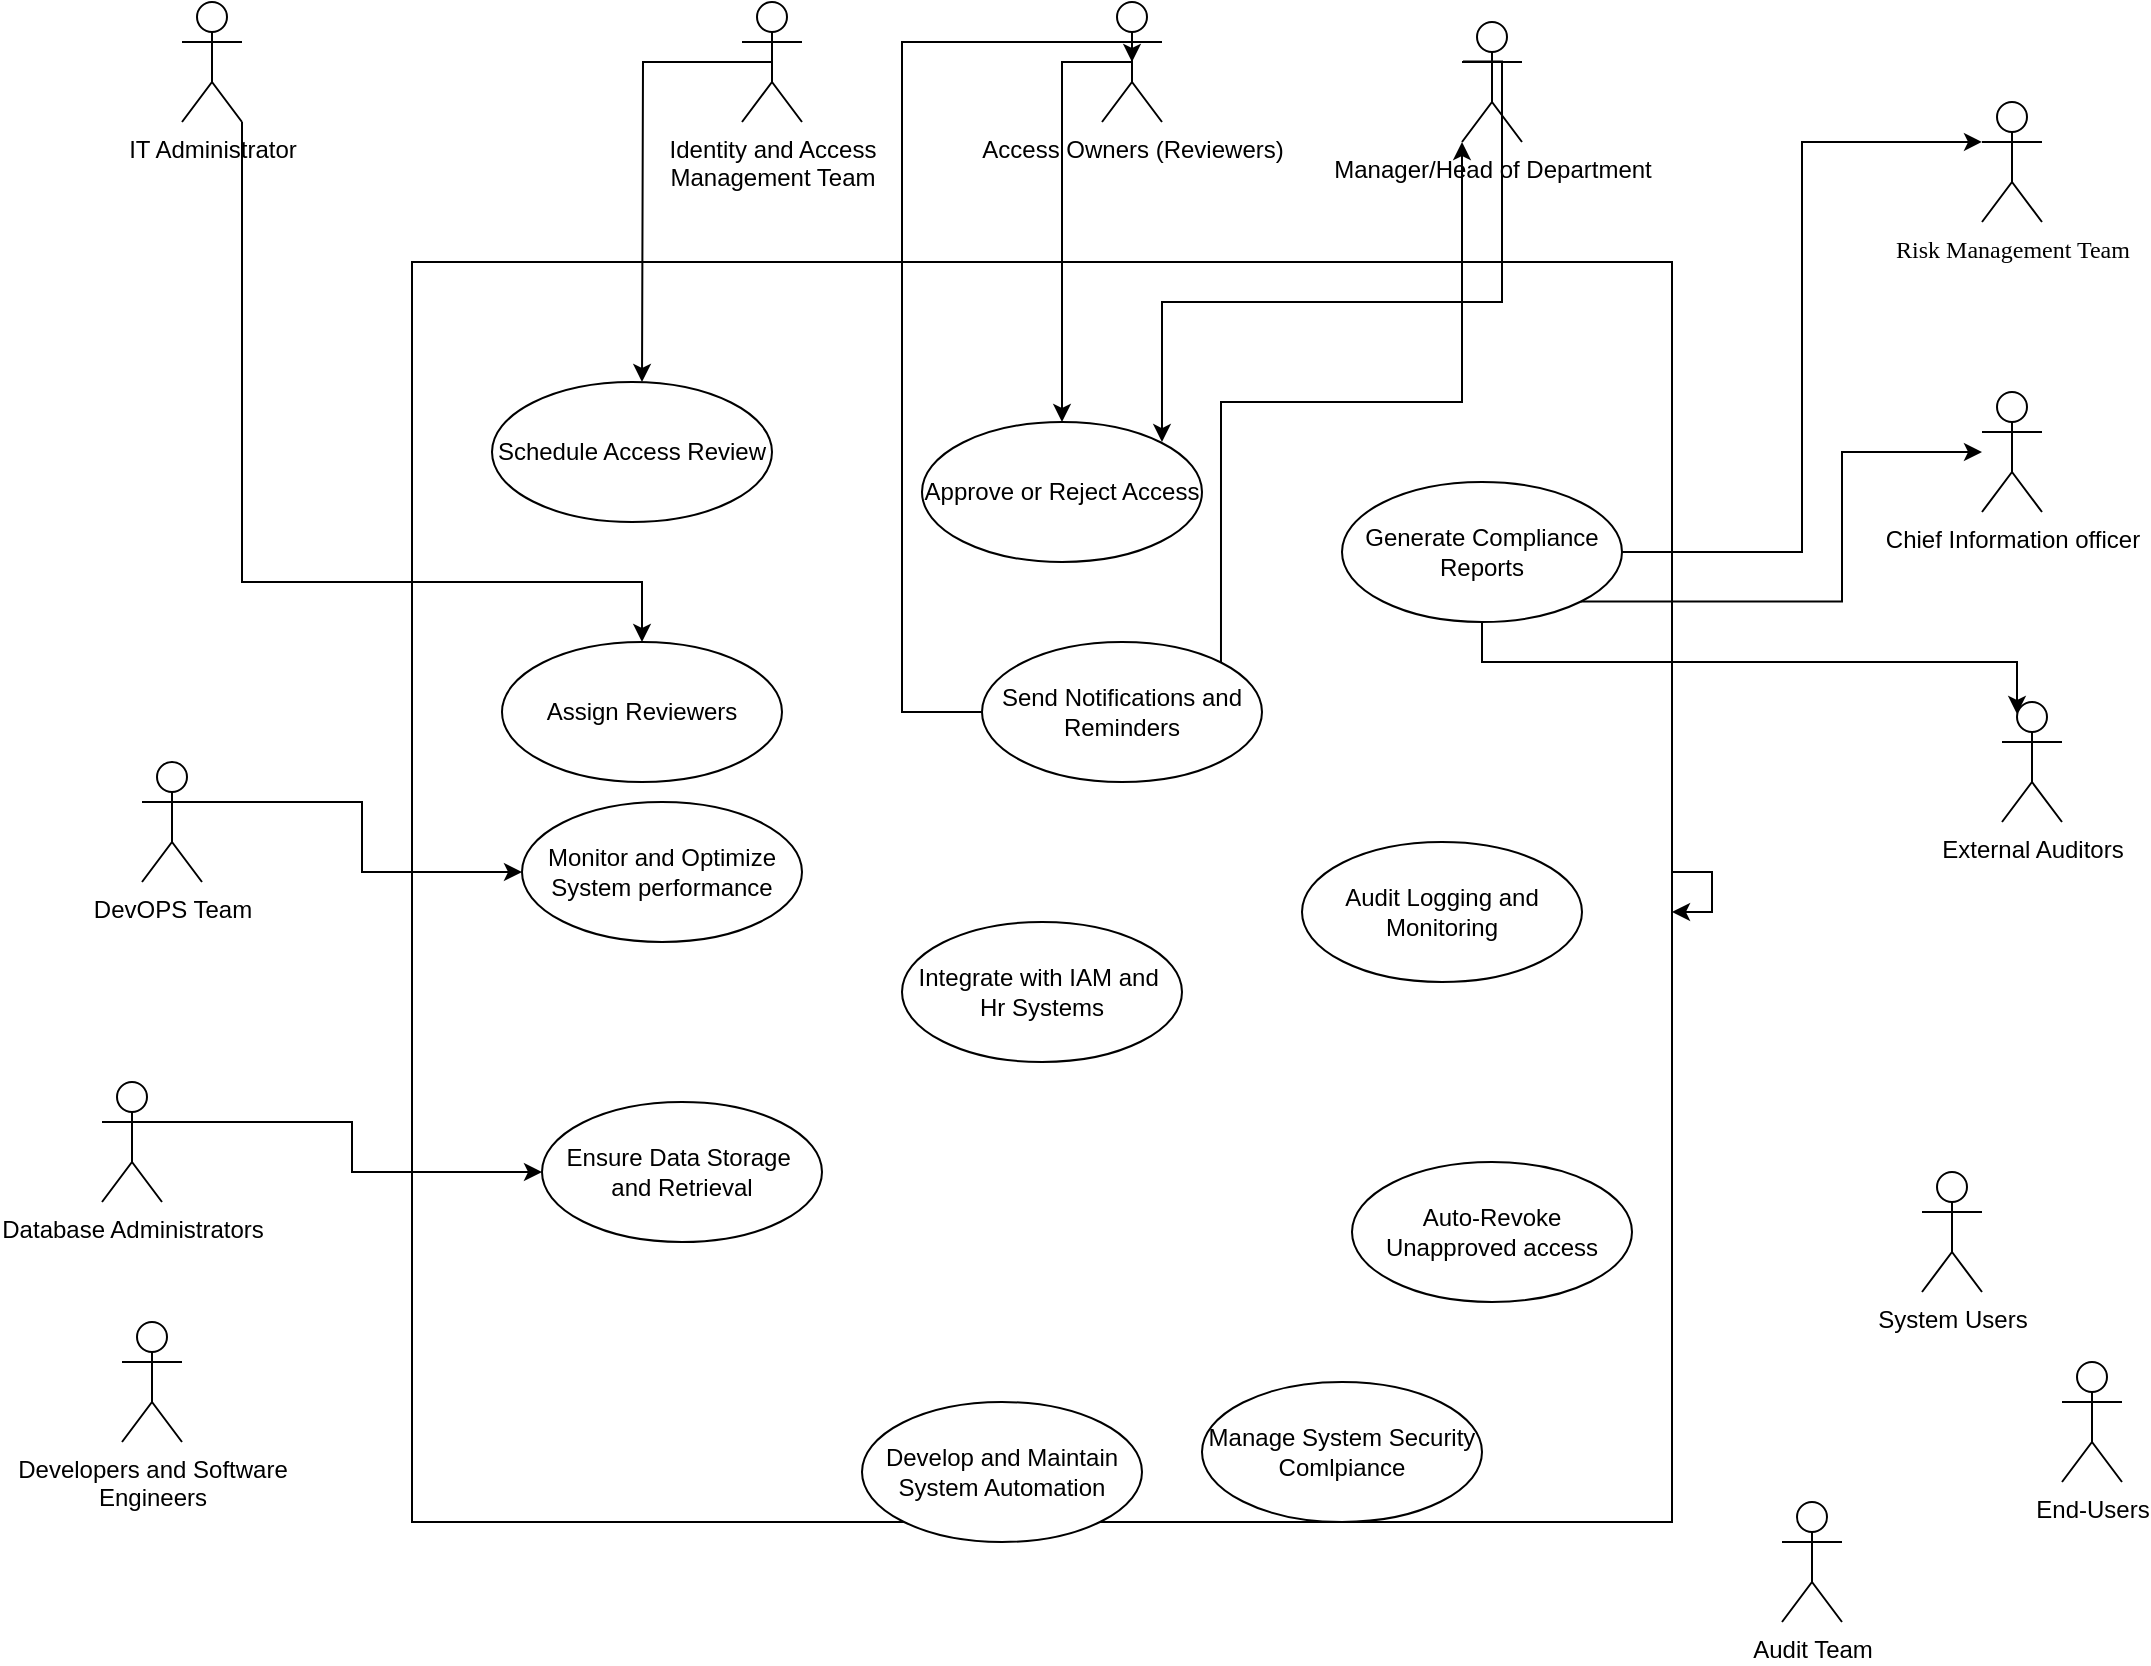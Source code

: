 <mxfile version="26.1.0">
  <diagram name="Page-1" id="Fkdy4l-2S9HuPJjAgvq9">
    <mxGraphModel dx="1434" dy="858" grid="1" gridSize="10" guides="1" tooltips="1" connect="1" arrows="1" fold="1" page="1" pageScale="1" pageWidth="850" pageHeight="1100" math="0" shadow="0">
      <root>
        <mxCell id="0" />
        <mxCell id="1" parent="0" />
        <mxCell id="a8vrUaEyxEgkCQSDoEBb-1" value="Risk Management Team" style="shape=umlActor;verticalLabelPosition=bottom;verticalAlign=top;html=1;fontFamily=Verdana;" vertex="1" parent="1">
          <mxGeometry x="1030" y="220" width="30" height="60" as="geometry" />
        </mxCell>
        <mxCell id="a8vrUaEyxEgkCQSDoEBb-2" value="" style="whiteSpace=wrap;html=1;aspect=fixed;" vertex="1" parent="1">
          <mxGeometry x="245" y="300" width="630" height="630" as="geometry" />
        </mxCell>
        <mxCell id="a8vrUaEyxEgkCQSDoEBb-48" style="edgeStyle=orthogonalEdgeStyle;rounded=0;orthogonalLoop=1;jettySize=auto;html=1;exitX=1;exitY=1;exitDx=0;exitDy=0;exitPerimeter=0;" edge="1" parent="1" source="a8vrUaEyxEgkCQSDoEBb-3" target="a8vrUaEyxEgkCQSDoEBb-36">
          <mxGeometry relative="1" as="geometry">
            <Array as="points">
              <mxPoint x="160" y="460" />
              <mxPoint x="360" y="460" />
            </Array>
          </mxGeometry>
        </mxCell>
        <mxCell id="a8vrUaEyxEgkCQSDoEBb-3" value="IT Administrator" style="shape=umlActor;verticalLabelPosition=bottom;verticalAlign=top;html=1;outlineConnect=0;" vertex="1" parent="1">
          <mxGeometry x="130" y="170" width="30" height="60" as="geometry" />
        </mxCell>
        <mxCell id="a8vrUaEyxEgkCQSDoEBb-47" style="edgeStyle=orthogonalEdgeStyle;rounded=0;orthogonalLoop=1;jettySize=auto;html=1;exitX=0.5;exitY=0.5;exitDx=0;exitDy=0;exitPerimeter=0;" edge="1" parent="1" source="a8vrUaEyxEgkCQSDoEBb-6">
          <mxGeometry relative="1" as="geometry">
            <mxPoint x="360" y="360" as="targetPoint" />
          </mxGeometry>
        </mxCell>
        <mxCell id="a8vrUaEyxEgkCQSDoEBb-6" value="Identity and Access&lt;div&gt;Management Team&lt;/div&gt;" style="shape=umlActor;verticalLabelPosition=bottom;verticalAlign=top;html=1;outlineConnect=0;" vertex="1" parent="1">
          <mxGeometry x="410" y="170" width="30" height="60" as="geometry" />
        </mxCell>
        <mxCell id="a8vrUaEyxEgkCQSDoEBb-7" value="Developers and Software&lt;div&gt;Engineers&lt;/div&gt;" style="shape=umlActor;verticalLabelPosition=bottom;verticalAlign=top;html=1;outlineConnect=0;" vertex="1" parent="1">
          <mxGeometry x="100" y="830" width="30" height="60" as="geometry" />
        </mxCell>
        <mxCell id="a8vrUaEyxEgkCQSDoEBb-65" style="edgeStyle=orthogonalEdgeStyle;rounded=0;orthogonalLoop=1;jettySize=auto;html=1;exitX=1;exitY=0.333;exitDx=0;exitDy=0;exitPerimeter=0;" edge="1" parent="1" source="a8vrUaEyxEgkCQSDoEBb-8" target="a8vrUaEyxEgkCQSDoEBb-35">
          <mxGeometry relative="1" as="geometry" />
        </mxCell>
        <mxCell id="a8vrUaEyxEgkCQSDoEBb-8" value="Database Administrators" style="shape=umlActor;verticalLabelPosition=bottom;verticalAlign=top;html=1;outlineConnect=0;" vertex="1" parent="1">
          <mxGeometry x="90" y="710" width="30" height="60" as="geometry" />
        </mxCell>
        <mxCell id="a8vrUaEyxEgkCQSDoEBb-9" value="External Auditors" style="shape=umlActor;verticalLabelPosition=bottom;verticalAlign=top;html=1;outlineConnect=0;" vertex="1" parent="1">
          <mxGeometry x="1040" y="520" width="30" height="60" as="geometry" />
        </mxCell>
        <mxCell id="a8vrUaEyxEgkCQSDoEBb-10" value="Chief Information officer" style="shape=umlActor;verticalLabelPosition=bottom;verticalAlign=top;html=1;outlineConnect=0;" vertex="1" parent="1">
          <mxGeometry x="1030" y="365" width="30" height="60" as="geometry" />
        </mxCell>
        <mxCell id="a8vrUaEyxEgkCQSDoEBb-64" style="edgeStyle=orthogonalEdgeStyle;rounded=0;orthogonalLoop=1;jettySize=auto;html=1;exitX=1;exitY=0.333;exitDx=0;exitDy=0;exitPerimeter=0;entryX=0;entryY=0.5;entryDx=0;entryDy=0;" edge="1" parent="1" source="a8vrUaEyxEgkCQSDoEBb-11" target="a8vrUaEyxEgkCQSDoEBb-41">
          <mxGeometry relative="1" as="geometry" />
        </mxCell>
        <mxCell id="a8vrUaEyxEgkCQSDoEBb-11" value="DevOPS Team" style="shape=umlActor;verticalLabelPosition=bottom;verticalAlign=top;html=1;outlineConnect=0;" vertex="1" parent="1">
          <mxGeometry x="110" y="550" width="30" height="60" as="geometry" />
        </mxCell>
        <mxCell id="a8vrUaEyxEgkCQSDoEBb-51" style="edgeStyle=orthogonalEdgeStyle;rounded=0;orthogonalLoop=1;jettySize=auto;html=1;exitX=0.5;exitY=0.5;exitDx=0;exitDy=0;exitPerimeter=0;" edge="1" parent="1" source="a8vrUaEyxEgkCQSDoEBb-12" target="a8vrUaEyxEgkCQSDoEBb-38">
          <mxGeometry relative="1" as="geometry">
            <Array as="points">
              <mxPoint x="570" y="200" />
            </Array>
          </mxGeometry>
        </mxCell>
        <mxCell id="a8vrUaEyxEgkCQSDoEBb-12" value="Access Owners (Reviewers)" style="shape=umlActor;verticalLabelPosition=bottom;verticalAlign=top;html=1;outlineConnect=0;" vertex="1" parent="1">
          <mxGeometry x="590" y="170" width="30" height="60" as="geometry" />
        </mxCell>
        <mxCell id="a8vrUaEyxEgkCQSDoEBb-13" value="Audit Team" style="shape=umlActor;verticalLabelPosition=bottom;verticalAlign=top;html=1;outlineConnect=0;" vertex="1" parent="1">
          <mxGeometry x="930" y="920" width="30" height="60" as="geometry" />
        </mxCell>
        <mxCell id="a8vrUaEyxEgkCQSDoEBb-56" style="edgeStyle=orthogonalEdgeStyle;rounded=0;orthogonalLoop=1;jettySize=auto;html=1;exitX=0;exitY=0.333;exitDx=0;exitDy=0;exitPerimeter=0;entryX=1;entryY=0;entryDx=0;entryDy=0;" edge="1" parent="1">
          <mxGeometry relative="1" as="geometry">
            <mxPoint x="770.5" y="199.75" as="sourcePoint" />
            <mxPoint x="619.997" y="390.001" as="targetPoint" />
            <Array as="points">
              <mxPoint x="790" y="200" />
              <mxPoint x="790" y="320" />
              <mxPoint x="620" y="320" />
            </Array>
          </mxGeometry>
        </mxCell>
        <mxCell id="a8vrUaEyxEgkCQSDoEBb-14" value="Manager/Head of Department" style="shape=umlActor;verticalLabelPosition=bottom;verticalAlign=top;html=1;outlineConnect=0;" vertex="1" parent="1">
          <mxGeometry x="770" y="180" width="30" height="60" as="geometry" />
        </mxCell>
        <mxCell id="a8vrUaEyxEgkCQSDoEBb-15" value="End-Users" style="shape=umlActor;verticalLabelPosition=bottom;verticalAlign=top;html=1;outlineConnect=0;" vertex="1" parent="1">
          <mxGeometry x="1070" y="850" width="30" height="60" as="geometry" />
        </mxCell>
        <mxCell id="a8vrUaEyxEgkCQSDoEBb-16" value="System Users" style="shape=umlActor;verticalLabelPosition=bottom;verticalAlign=top;html=1;outlineConnect=0;" vertex="1" parent="1">
          <mxGeometry x="1000" y="755" width="30" height="60" as="geometry" />
        </mxCell>
        <mxCell id="a8vrUaEyxEgkCQSDoEBb-30" value="Manage System Security&lt;br&gt;Comlpiance" style="ellipse;whiteSpace=wrap;html=1;" vertex="1" parent="1">
          <mxGeometry x="640" y="860" width="140" height="70" as="geometry" />
        </mxCell>
        <mxCell id="a8vrUaEyxEgkCQSDoEBb-59" style="edgeStyle=orthogonalEdgeStyle;rounded=0;orthogonalLoop=1;jettySize=auto;html=1;exitX=1;exitY=1;exitDx=0;exitDy=0;" edge="1" parent="1" source="a8vrUaEyxEgkCQSDoEBb-31" target="a8vrUaEyxEgkCQSDoEBb-10">
          <mxGeometry relative="1" as="geometry">
            <Array as="points">
              <mxPoint x="960" y="470" />
              <mxPoint x="960" y="395" />
            </Array>
          </mxGeometry>
        </mxCell>
        <mxCell id="a8vrUaEyxEgkCQSDoEBb-31" value="Generate Compliance Reports" style="ellipse;whiteSpace=wrap;html=1;" vertex="1" parent="1">
          <mxGeometry x="710" y="410" width="140" height="70" as="geometry" />
        </mxCell>
        <mxCell id="a8vrUaEyxEgkCQSDoEBb-33" value="Develop and Maintain&lt;br&gt;System Automation" style="ellipse;whiteSpace=wrap;html=1;" vertex="1" parent="1">
          <mxGeometry x="470" y="870" width="140" height="70" as="geometry" />
        </mxCell>
        <mxCell id="a8vrUaEyxEgkCQSDoEBb-34" value="Integrate with IAM and&amp;nbsp;&lt;div&gt;Hr Systems&lt;/div&gt;" style="ellipse;whiteSpace=wrap;html=1;" vertex="1" parent="1">
          <mxGeometry x="490" y="630" width="140" height="70" as="geometry" />
        </mxCell>
        <mxCell id="a8vrUaEyxEgkCQSDoEBb-35" value="Ensure Data Storage&amp;nbsp;&lt;div&gt;and Retrieval&lt;/div&gt;" style="ellipse;whiteSpace=wrap;html=1;" vertex="1" parent="1">
          <mxGeometry x="310" y="720" width="140" height="70" as="geometry" />
        </mxCell>
        <mxCell id="a8vrUaEyxEgkCQSDoEBb-36" value="Assign Reviewers" style="ellipse;whiteSpace=wrap;html=1;" vertex="1" parent="1">
          <mxGeometry x="290" y="490" width="140" height="70" as="geometry" />
        </mxCell>
        <mxCell id="a8vrUaEyxEgkCQSDoEBb-37" value="Schedule Access Review" style="ellipse;whiteSpace=wrap;html=1;" vertex="1" parent="1">
          <mxGeometry x="285" y="360" width="140" height="70" as="geometry" />
        </mxCell>
        <mxCell id="a8vrUaEyxEgkCQSDoEBb-38" value="Approve or Reject Access" style="ellipse;whiteSpace=wrap;html=1;" vertex="1" parent="1">
          <mxGeometry x="500" y="380" width="140" height="70" as="geometry" />
        </mxCell>
        <mxCell id="a8vrUaEyxEgkCQSDoEBb-39" value="Audit Logging and Monitoring" style="ellipse;whiteSpace=wrap;html=1;" vertex="1" parent="1">
          <mxGeometry x="690" y="590" width="140" height="70" as="geometry" />
        </mxCell>
        <mxCell id="a8vrUaEyxEgkCQSDoEBb-40" value="Auto-Revoke&lt;div&gt;Unapproved access&lt;/div&gt;" style="ellipse;whiteSpace=wrap;html=1;" vertex="1" parent="1">
          <mxGeometry x="715" y="750" width="140" height="70" as="geometry" />
        </mxCell>
        <mxCell id="a8vrUaEyxEgkCQSDoEBb-41" value="Monitor and Optimize System performance" style="ellipse;whiteSpace=wrap;html=1;" vertex="1" parent="1">
          <mxGeometry x="300" y="570" width="140" height="70" as="geometry" />
        </mxCell>
        <mxCell id="a8vrUaEyxEgkCQSDoEBb-61" style="edgeStyle=orthogonalEdgeStyle;rounded=0;orthogonalLoop=1;jettySize=auto;html=1;exitX=1;exitY=0;exitDx=0;exitDy=0;" edge="1" parent="1" source="a8vrUaEyxEgkCQSDoEBb-42" target="a8vrUaEyxEgkCQSDoEBb-14">
          <mxGeometry relative="1" as="geometry">
            <Array as="points">
              <mxPoint x="650" y="370" />
              <mxPoint x="770" y="370" />
            </Array>
          </mxGeometry>
        </mxCell>
        <mxCell id="a8vrUaEyxEgkCQSDoEBb-42" value="Send Notifications and&lt;div&gt;Reminders&lt;/div&gt;" style="ellipse;whiteSpace=wrap;html=1;" vertex="1" parent="1">
          <mxGeometry x="530" y="490" width="140" height="70" as="geometry" />
        </mxCell>
        <mxCell id="a8vrUaEyxEgkCQSDoEBb-55" style="edgeStyle=orthogonalEdgeStyle;rounded=0;orthogonalLoop=1;jettySize=auto;html=1;" edge="1" parent="1" source="a8vrUaEyxEgkCQSDoEBb-2" target="a8vrUaEyxEgkCQSDoEBb-2">
          <mxGeometry relative="1" as="geometry" />
        </mxCell>
        <mxCell id="a8vrUaEyxEgkCQSDoEBb-58" style="edgeStyle=orthogonalEdgeStyle;rounded=0;orthogonalLoop=1;jettySize=auto;html=1;exitX=1;exitY=0.5;exitDx=0;exitDy=0;entryX=0;entryY=0.333;entryDx=0;entryDy=0;entryPerimeter=0;" edge="1" parent="1" source="a8vrUaEyxEgkCQSDoEBb-31" target="a8vrUaEyxEgkCQSDoEBb-1">
          <mxGeometry relative="1" as="geometry" />
        </mxCell>
        <mxCell id="a8vrUaEyxEgkCQSDoEBb-60" style="edgeStyle=orthogonalEdgeStyle;rounded=0;orthogonalLoop=1;jettySize=auto;html=1;exitX=0.5;exitY=1;exitDx=0;exitDy=0;entryX=0.25;entryY=0.1;entryDx=0;entryDy=0;entryPerimeter=0;" edge="1" parent="1" source="a8vrUaEyxEgkCQSDoEBb-31" target="a8vrUaEyxEgkCQSDoEBb-9">
          <mxGeometry relative="1" as="geometry" />
        </mxCell>
        <mxCell id="a8vrUaEyxEgkCQSDoEBb-63" style="edgeStyle=orthogonalEdgeStyle;rounded=0;orthogonalLoop=1;jettySize=auto;html=1;exitX=0;exitY=0.5;exitDx=0;exitDy=0;entryX=0.5;entryY=0.5;entryDx=0;entryDy=0;entryPerimeter=0;" edge="1" parent="1" source="a8vrUaEyxEgkCQSDoEBb-42" target="a8vrUaEyxEgkCQSDoEBb-12">
          <mxGeometry relative="1" as="geometry">
            <Array as="points">
              <mxPoint x="490" y="525" />
              <mxPoint x="490" y="190" />
              <mxPoint x="605" y="190" />
            </Array>
          </mxGeometry>
        </mxCell>
      </root>
    </mxGraphModel>
  </diagram>
</mxfile>
